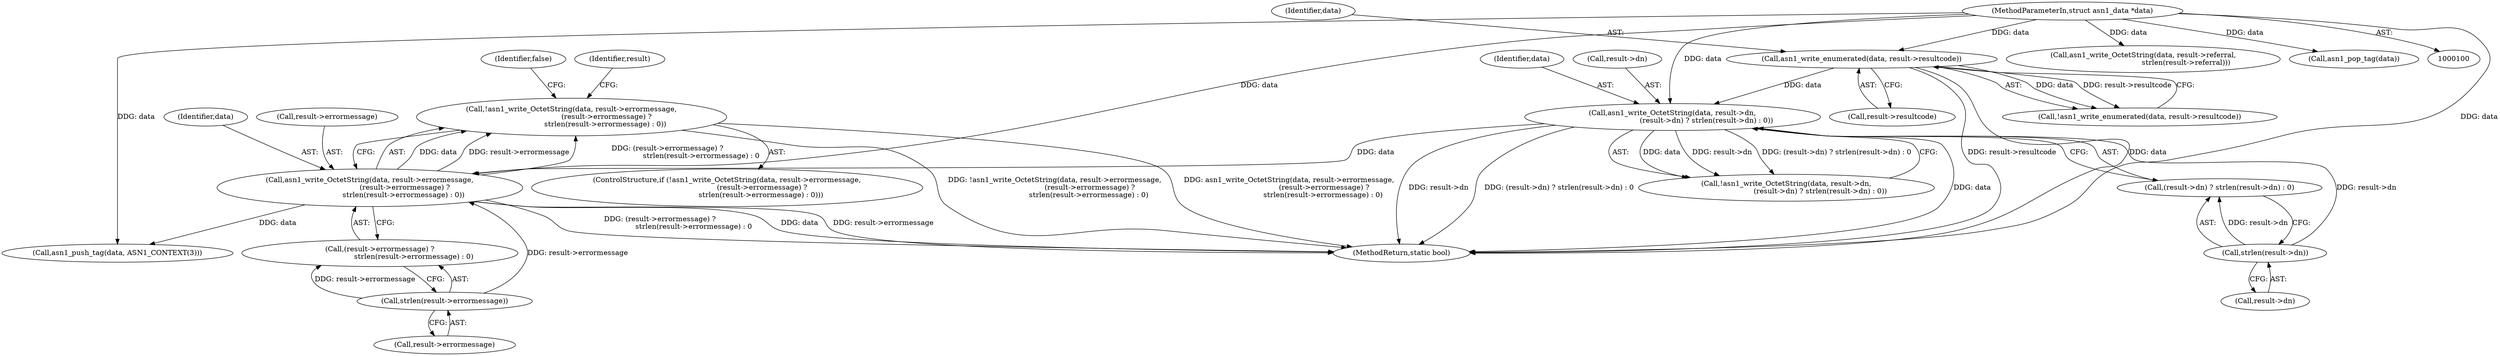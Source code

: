 digraph "0_samba_530d50a1abdcdf4d1775652d4c456c1274d83d8d_0@API" {
"1000132" [label="(Call,!asn1_write_OctetString(data, result->errormessage,\n                               (result->errormessage) ?\n                              strlen(result->errormessage) : 0))"];
"1000133" [label="(Call,asn1_write_OctetString(data, result->errormessage,\n                               (result->errormessage) ?\n                              strlen(result->errormessage) : 0))"];
"1000115" [label="(Call,asn1_write_OctetString(data, result->dn,\n                              (result->dn) ? strlen(result->dn) : 0))"];
"1000106" [label="(Call,asn1_write_enumerated(data, result->resultcode))"];
"1000101" [label="(MethodParameterIn,struct asn1_data *data)"];
"1000124" [label="(Call,strlen(result->dn))"];
"1000142" [label="(Call,strlen(result->errormessage))"];
"1000120" [label="(Call,(result->dn) ? strlen(result->dn) : 0)"];
"1000124" [label="(Call,strlen(result->dn))"];
"1000151" [label="(Identifier,result)"];
"1000156" [label="(Call,asn1_push_tag(data, ASN1_CONTEXT(3)))"];
"1000164" [label="(Call,asn1_write_OctetString(data, result->referral,\n                                      strlen(result->referral)))"];
"1000101" [label="(MethodParameterIn,struct asn1_data *data)"];
"1000177" [label="(Call,asn1_pop_tag(data))"];
"1000105" [label="(Call,!asn1_write_enumerated(data, result->resultcode))"];
"1000125" [label="(Call,result->dn)"];
"1000114" [label="(Call,!asn1_write_OctetString(data, result->dn,\n                              (result->dn) ? strlen(result->dn) : 0))"];
"1000107" [label="(Identifier,data)"];
"1000143" [label="(Call,result->errormessage)"];
"1000115" [label="(Call,asn1_write_OctetString(data, result->dn,\n                              (result->dn) ? strlen(result->dn) : 0))"];
"1000131" [label="(ControlStructure,if (!asn1_write_OctetString(data, result->errormessage,\n                               (result->errormessage) ?\n                              strlen(result->errormessage) : 0)))"];
"1000132" [label="(Call,!asn1_write_OctetString(data, result->errormessage,\n                               (result->errormessage) ?\n                              strlen(result->errormessage) : 0))"];
"1000148" [label="(Identifier,false)"];
"1000106" [label="(Call,asn1_write_enumerated(data, result->resultcode))"];
"1000116" [label="(Identifier,data)"];
"1000183" [label="(MethodReturn,static bool)"];
"1000133" [label="(Call,asn1_write_OctetString(data, result->errormessage,\n                               (result->errormessage) ?\n                              strlen(result->errormessage) : 0))"];
"1000138" [label="(Call,(result->errormessage) ?\n                              strlen(result->errormessage) : 0)"];
"1000134" [label="(Identifier,data)"];
"1000108" [label="(Call,result->resultcode)"];
"1000142" [label="(Call,strlen(result->errormessage))"];
"1000135" [label="(Call,result->errormessage)"];
"1000117" [label="(Call,result->dn)"];
"1000132" -> "1000131"  [label="AST: "];
"1000132" -> "1000133"  [label="CFG: "];
"1000133" -> "1000132"  [label="AST: "];
"1000148" -> "1000132"  [label="CFG: "];
"1000151" -> "1000132"  [label="CFG: "];
"1000132" -> "1000183"  [label="DDG: !asn1_write_OctetString(data, result->errormessage,\n                               (result->errormessage) ?\n                              strlen(result->errormessage) : 0)"];
"1000132" -> "1000183"  [label="DDG: asn1_write_OctetString(data, result->errormessage,\n                               (result->errormessage) ?\n                              strlen(result->errormessage) : 0)"];
"1000133" -> "1000132"  [label="DDG: data"];
"1000133" -> "1000132"  [label="DDG: result->errormessage"];
"1000133" -> "1000132"  [label="DDG: (result->errormessage) ?\n                              strlen(result->errormessage) : 0"];
"1000133" -> "1000138"  [label="CFG: "];
"1000134" -> "1000133"  [label="AST: "];
"1000135" -> "1000133"  [label="AST: "];
"1000138" -> "1000133"  [label="AST: "];
"1000133" -> "1000183"  [label="DDG: data"];
"1000133" -> "1000183"  [label="DDG: result->errormessage"];
"1000133" -> "1000183"  [label="DDG: (result->errormessage) ?\n                              strlen(result->errormessage) : 0"];
"1000115" -> "1000133"  [label="DDG: data"];
"1000101" -> "1000133"  [label="DDG: data"];
"1000142" -> "1000133"  [label="DDG: result->errormessage"];
"1000133" -> "1000156"  [label="DDG: data"];
"1000115" -> "1000114"  [label="AST: "];
"1000115" -> "1000120"  [label="CFG: "];
"1000116" -> "1000115"  [label="AST: "];
"1000117" -> "1000115"  [label="AST: "];
"1000120" -> "1000115"  [label="AST: "];
"1000114" -> "1000115"  [label="CFG: "];
"1000115" -> "1000183"  [label="DDG: data"];
"1000115" -> "1000183"  [label="DDG: result->dn"];
"1000115" -> "1000183"  [label="DDG: (result->dn) ? strlen(result->dn) : 0"];
"1000115" -> "1000114"  [label="DDG: data"];
"1000115" -> "1000114"  [label="DDG: result->dn"];
"1000115" -> "1000114"  [label="DDG: (result->dn) ? strlen(result->dn) : 0"];
"1000106" -> "1000115"  [label="DDG: data"];
"1000101" -> "1000115"  [label="DDG: data"];
"1000124" -> "1000115"  [label="DDG: result->dn"];
"1000106" -> "1000105"  [label="AST: "];
"1000106" -> "1000108"  [label="CFG: "];
"1000107" -> "1000106"  [label="AST: "];
"1000108" -> "1000106"  [label="AST: "];
"1000105" -> "1000106"  [label="CFG: "];
"1000106" -> "1000183"  [label="DDG: result->resultcode"];
"1000106" -> "1000183"  [label="DDG: data"];
"1000106" -> "1000105"  [label="DDG: data"];
"1000106" -> "1000105"  [label="DDG: result->resultcode"];
"1000101" -> "1000106"  [label="DDG: data"];
"1000101" -> "1000100"  [label="AST: "];
"1000101" -> "1000183"  [label="DDG: data"];
"1000101" -> "1000156"  [label="DDG: data"];
"1000101" -> "1000164"  [label="DDG: data"];
"1000101" -> "1000177"  [label="DDG: data"];
"1000124" -> "1000120"  [label="AST: "];
"1000124" -> "1000125"  [label="CFG: "];
"1000125" -> "1000124"  [label="AST: "];
"1000120" -> "1000124"  [label="CFG: "];
"1000124" -> "1000120"  [label="DDG: result->dn"];
"1000142" -> "1000138"  [label="AST: "];
"1000142" -> "1000143"  [label="CFG: "];
"1000143" -> "1000142"  [label="AST: "];
"1000138" -> "1000142"  [label="CFG: "];
"1000142" -> "1000138"  [label="DDG: result->errormessage"];
}
